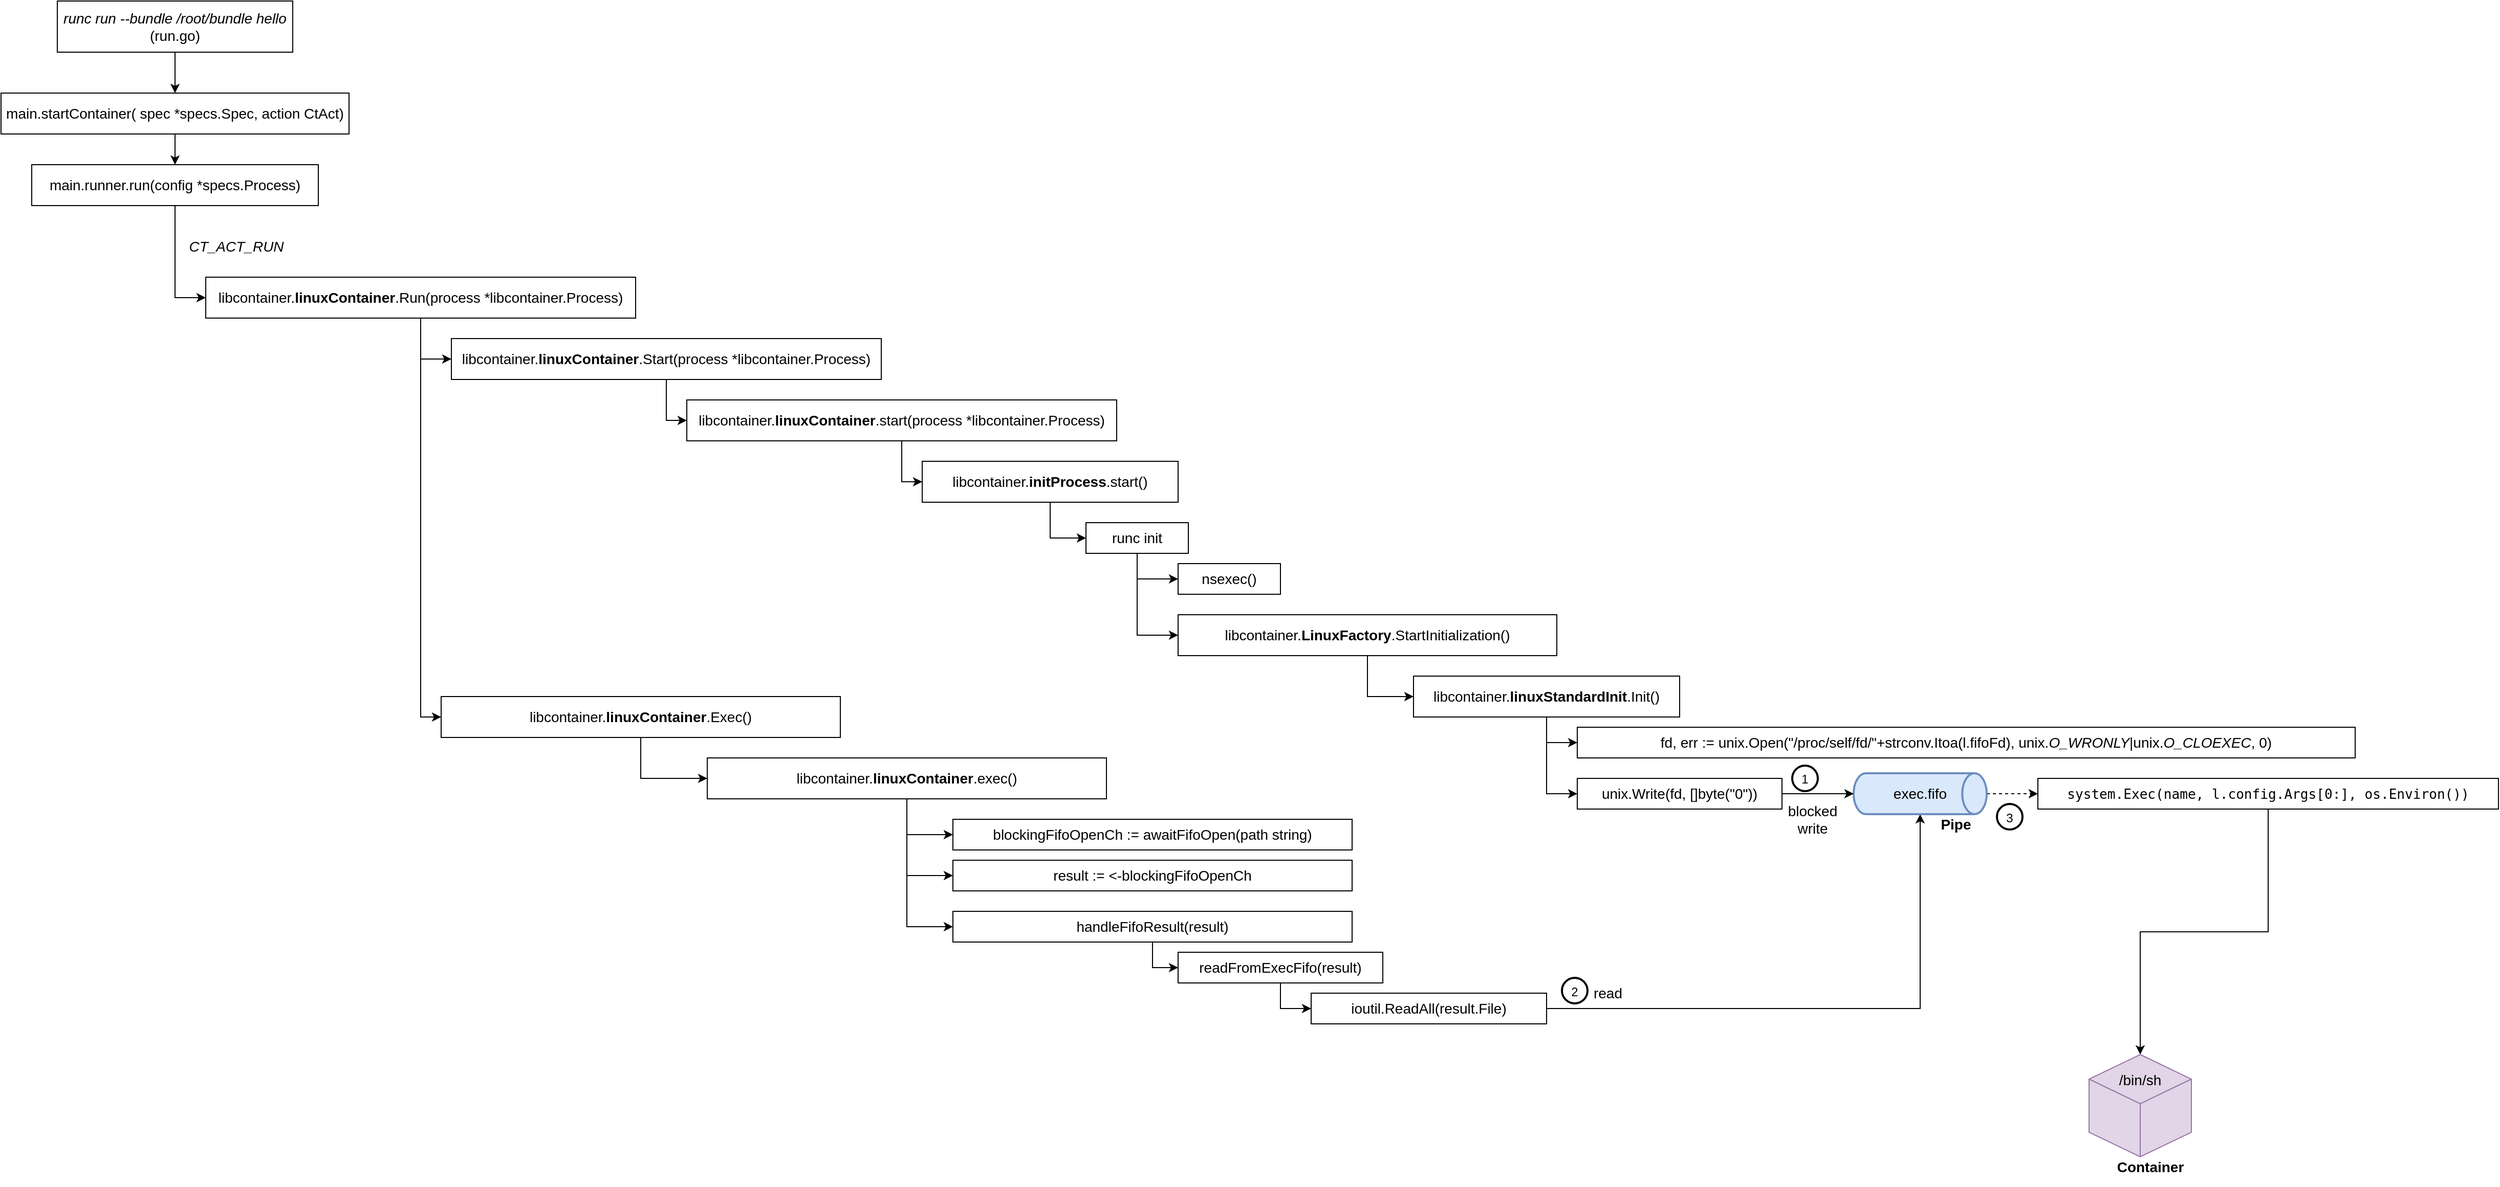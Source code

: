 <mxfile version="14.1.8" type="device" pages="4"><diagram id="EECSvuI86Qw0Vn2H_ppk" name="runc run"><mxGraphModel dx="2706" dy="795" grid="1" gridSize="10" guides="1" tooltips="1" connect="1" arrows="1" fold="1" page="0" pageScale="1" pageWidth="850" pageHeight="1100" math="0" shadow="0"><root><mxCell id="fepcJ7wDNKfzZfdpCEoy-0"/><mxCell id="fepcJ7wDNKfzZfdpCEoy-1" parent="fepcJ7wDNKfzZfdpCEoy-0"/><mxCell id="u0nZilMHx54jwHNf5rwR-0" style="edgeStyle=orthogonalEdgeStyle;rounded=0;orthogonalLoop=1;jettySize=auto;html=1;entryX=0;entryY=0.5;entryDx=0;entryDy=0;fontFamily=Helvetica;fontSize=14;fontColor=#000000;" parent="fepcJ7wDNKfzZfdpCEoy-1" source="u0nZilMHx54jwHNf5rwR-2" target="u0nZilMHx54jwHNf5rwR-10" edge="1"><mxGeometry relative="1" as="geometry"/></mxCell><mxCell id="u0nZilMHx54jwHNf5rwR-1" style="edgeStyle=orthogonalEdgeStyle;rounded=0;orthogonalLoop=1;jettySize=auto;html=1;entryX=0;entryY=0.5;entryDx=0;entryDy=0;fontFamily=Helvetica;fontSize=14;fontColor=#000000;" parent="fepcJ7wDNKfzZfdpCEoy-1" source="u0nZilMHx54jwHNf5rwR-2" target="u0nZilMHx54jwHNf5rwR-11" edge="1"><mxGeometry relative="1" as="geometry"/></mxCell><mxCell id="u0nZilMHx54jwHNf5rwR-2" value="&lt;span style=&quot;font-size: 14px;&quot;&gt;libcontainer.&lt;b style=&quot;font-size: 14px;&quot;&gt;linuxContainer&lt;/b&gt;.Run(process *libcontainer.Process)&lt;/span&gt;" style="rounded=0;whiteSpace=wrap;html=1;fontFamily=Helvetica;fontSize=14;" parent="fepcJ7wDNKfzZfdpCEoy-1" vertex="1"><mxGeometry x="-1080" y="460" width="420" height="40" as="geometry"/></mxCell><mxCell id="u0nZilMHx54jwHNf5rwR-3" style="edgeStyle=orthogonalEdgeStyle;rounded=0;orthogonalLoop=1;jettySize=auto;html=1;entryX=0.5;entryY=0;entryDx=0;entryDy=0;fontFamily=Helvetica;fontSize=14;fontColor=#000000;" parent="fepcJ7wDNKfzZfdpCEoy-1" source="u0nZilMHx54jwHNf5rwR-4" target="u0nZilMHx54jwHNf5rwR-7" edge="1"><mxGeometry relative="1" as="geometry"/></mxCell><mxCell id="u0nZilMHx54jwHNf5rwR-4" value="&lt;font style=&quot;font-size: 14px;&quot;&gt;&lt;span style=&quot;background-color: rgb(255, 255, 255); font-size: 14px;&quot;&gt;main.startContainer( spec *specs.Spec, action CtAct)&lt;/span&gt;&lt;br style=&quot;font-size: 14px;&quot;&gt;&lt;/font&gt;" style="rounded=0;whiteSpace=wrap;html=1;fontStyle=0;fontFamily=Helvetica;fontSize=14;" parent="fepcJ7wDNKfzZfdpCEoy-1" vertex="1"><mxGeometry x="-1280" y="280" width="340" height="40" as="geometry"/></mxCell><mxCell id="u0nZilMHx54jwHNf5rwR-5" value="&lt;div style=&quot;font-size: 14px;&quot;&gt;&lt;span style=&quot;font-style: italic; background-color: rgb(255, 255, 255); font-size: 14px;&quot;&gt;CT_ACT_RUN&lt;/span&gt;&lt;/div&gt;" style="text;html=1;strokeColor=none;fillColor=none;align=center;verticalAlign=middle;whiteSpace=wrap;rounded=0;fontColor=#000000;fontFamily=Helvetica;fontSize=14;" parent="fepcJ7wDNKfzZfdpCEoy-1" vertex="1"><mxGeometry x="-1070" y="420" width="40" height="20" as="geometry"/></mxCell><mxCell id="u0nZilMHx54jwHNf5rwR-6" style="edgeStyle=orthogonalEdgeStyle;rounded=0;orthogonalLoop=1;jettySize=auto;html=1;entryX=0;entryY=0.5;entryDx=0;entryDy=0;fontFamily=Helvetica;fontSize=14;fontColor=#000000;" parent="fepcJ7wDNKfzZfdpCEoy-1" source="u0nZilMHx54jwHNf5rwR-7" target="u0nZilMHx54jwHNf5rwR-2" edge="1"><mxGeometry relative="1" as="geometry"/></mxCell><mxCell id="u0nZilMHx54jwHNf5rwR-7" value="&lt;span style=&quot;text-align: left; font-size: 14px;&quot;&gt;main.runner.run(config *specs.Process)&lt;/span&gt;" style="rounded=0;whiteSpace=wrap;html=1;fontFamily=Helvetica;fontSize=14;fontColor=#000000;" parent="fepcJ7wDNKfzZfdpCEoy-1" vertex="1"><mxGeometry x="-1250" y="350" width="280" height="40" as="geometry"/></mxCell><mxCell id="u0nZilMHx54jwHNf5rwR-8" style="edgeStyle=orthogonalEdgeStyle;rounded=0;orthogonalLoop=1;jettySize=auto;html=1;fontFamily=Helvetica;fontSize=14;fontColor=#000000;" parent="fepcJ7wDNKfzZfdpCEoy-1" source="u0nZilMHx54jwHNf5rwR-9" target="u0nZilMHx54jwHNf5rwR-4" edge="1"><mxGeometry relative="1" as="geometry"/></mxCell><mxCell id="u0nZilMHx54jwHNf5rwR-9" value="&lt;span style=&quot;text-align: left ; font-size: 14px&quot;&gt;&lt;i&gt;runc run --bundle /root/bundle hello&lt;br style=&quot;font-size: 14px&quot;&gt;&lt;/i&gt;&amp;nbsp;(run.go)&amp;nbsp;&lt;/span&gt;" style="rounded=0;whiteSpace=wrap;html=1;fontFamily=Helvetica;fontSize=14;fontColor=#000000;" parent="fepcJ7wDNKfzZfdpCEoy-1" vertex="1"><mxGeometry x="-1225" y="190" width="230" height="50" as="geometry"/></mxCell><mxCell id="jcoTfwv7Aaf6OpW4WkB0-15" style="edgeStyle=orthogonalEdgeStyle;rounded=0;orthogonalLoop=1;jettySize=auto;html=1;entryX=0;entryY=0.5;entryDx=0;entryDy=0;fontFamily=Helvetica;fontSize=14;fontColor=#000000;" parent="fepcJ7wDNKfzZfdpCEoy-1" source="u0nZilMHx54jwHNf5rwR-10" target="jcoTfwv7Aaf6OpW4WkB0-10" edge="1"><mxGeometry relative="1" as="geometry"/></mxCell><mxCell id="u0nZilMHx54jwHNf5rwR-10" value="&lt;font style=&quot;font-size: 14px;&quot;&gt;&lt;span style=&quot;font-size: 14px;&quot;&gt;libcontainer.&lt;b style=&quot;font-size: 14px;&quot;&gt;linux&lt;/b&gt;&lt;/span&gt;&lt;b style=&quot;font-size: 14px;&quot;&gt;&lt;font style=&quot;font-size: 14px;&quot;&gt;Container&lt;/font&gt;&lt;/b&gt;&lt;span style=&quot;font-size: 14px;&quot;&gt;.Start(process *libcontainer.Process)&lt;/span&gt;&lt;/font&gt;" style="rounded=0;whiteSpace=wrap;html=1;fontFamily=Helvetica;fontSize=14;" parent="fepcJ7wDNKfzZfdpCEoy-1" vertex="1"><mxGeometry x="-840" y="520" width="420" height="40" as="geometry"/></mxCell><mxCell id="3cAX4kOjsNiWgZDIQVQN-1" style="edgeStyle=orthogonalEdgeStyle;rounded=0;orthogonalLoop=1;jettySize=auto;html=1;entryX=0;entryY=0.5;entryDx=0;entryDy=0;fontFamily=Helvetica;fontSize=14;fontColor=#000000;" parent="fepcJ7wDNKfzZfdpCEoy-1" source="u0nZilMHx54jwHNf5rwR-11" target="3cAX4kOjsNiWgZDIQVQN-0" edge="1"><mxGeometry relative="1" as="geometry"/></mxCell><mxCell id="u0nZilMHx54jwHNf5rwR-11" value="&lt;font style=&quot;font-size: 14px;&quot;&gt;&lt;span style=&quot;font-size: 14px;&quot;&gt;libcontainer.&lt;b style=&quot;font-size: 14px;&quot;&gt;linux&lt;/b&gt;&lt;/span&gt;&lt;b style=&quot;font-size: 14px;&quot;&gt;&lt;font style=&quot;font-size: 14px;&quot;&gt;Container&lt;/font&gt;&lt;/b&gt;&lt;span style=&quot;font-size: 14px;&quot;&gt;.Exec()&lt;/span&gt;&lt;/font&gt;" style="rounded=0;whiteSpace=wrap;html=1;fontFamily=Helvetica;align=center;fontSize=14;" parent="fepcJ7wDNKfzZfdpCEoy-1" vertex="1"><mxGeometry x="-850" y="870" width="390" height="40" as="geometry"/></mxCell><mxCell id="jcoTfwv7Aaf6OpW4WkB0-9" style="edgeStyle=orthogonalEdgeStyle;rounded=0;orthogonalLoop=1;jettySize=auto;html=1;entryX=0;entryY=0.5;entryDx=0;entryDy=0;fontFamily=Helvetica;fontSize=14;fontColor=#000000;" parent="fepcJ7wDNKfzZfdpCEoy-1" source="jcoTfwv7Aaf6OpW4WkB0-10" target="jcoTfwv7Aaf6OpW4WkB0-12" edge="1"><mxGeometry relative="1" as="geometry"/></mxCell><mxCell id="jcoTfwv7Aaf6OpW4WkB0-10" value="&lt;font style=&quot;font-size: 14px;&quot;&gt;libcontainer.&lt;b style=&quot;font-size: 14px;&quot;&gt;linuxContainer&lt;/b&gt;.start(process *libcontainer.Process)&lt;/font&gt;" style="rounded=0;whiteSpace=wrap;html=1;fontFamily=Helvetica;fontSize=14;" parent="fepcJ7wDNKfzZfdpCEoy-1" vertex="1"><mxGeometry x="-610" y="580" width="420" height="40" as="geometry"/></mxCell><mxCell id="jcoTfwv7Aaf6OpW4WkB0-11" style="edgeStyle=orthogonalEdgeStyle;rounded=0;orthogonalLoop=1;jettySize=auto;html=1;entryX=0;entryY=0.5;entryDx=0;entryDy=0;fontFamily=Helvetica;fontSize=14;fontColor=#000000;" parent="fepcJ7wDNKfzZfdpCEoy-1" source="jcoTfwv7Aaf6OpW4WkB0-12" target="jcoTfwv7Aaf6OpW4WkB0-13" edge="1"><mxGeometry relative="1" as="geometry"/></mxCell><mxCell id="jcoTfwv7Aaf6OpW4WkB0-12" value="&lt;span style=&quot;font-size: 14px;&quot;&gt;libcontainer.&lt;/span&gt;&lt;span style=&quot;font-size: 14px;&quot;&gt;&lt;b style=&quot;font-size: 14px;&quot;&gt;initProcess&lt;/b&gt;&lt;/span&gt;&lt;span style=&quot;font-size: 14px;&quot;&gt;.start()&lt;/span&gt;" style="rounded=0;whiteSpace=wrap;html=1;fontFamily=Helvetica;fontSize=14;" parent="fepcJ7wDNKfzZfdpCEoy-1" vertex="1"><mxGeometry x="-380" y="640" width="250" height="40" as="geometry"/></mxCell><mxCell id="49Pu-kH6dIQPWPvDcWph-2" style="edgeStyle=orthogonalEdgeStyle;rounded=0;orthogonalLoop=1;jettySize=auto;html=1;entryX=0;entryY=0.5;entryDx=0;entryDy=0;startArrow=none;startFill=0;fontFamily=Helvetica;fontSize=14;fontColor=#000000;" parent="fepcJ7wDNKfzZfdpCEoy-1" source="jcoTfwv7Aaf6OpW4WkB0-13" target="49Pu-kH6dIQPWPvDcWph-0" edge="1"><mxGeometry relative="1" as="geometry"><mxPoint x="-180" y="830" as="sourcePoint"/></mxGeometry></mxCell><mxCell id="49Pu-kH6dIQPWPvDcWph-6" style="edgeStyle=orthogonalEdgeStyle;rounded=0;orthogonalLoop=1;jettySize=auto;html=1;entryX=0;entryY=0.5;entryDx=0;entryDy=0;startArrow=none;startFill=0;fontFamily=Helvetica;fontSize=14;fontColor=#000000;" parent="fepcJ7wDNKfzZfdpCEoy-1" source="jcoTfwv7Aaf6OpW4WkB0-13" target="49Pu-kH6dIQPWPvDcWph-5" edge="1"><mxGeometry relative="1" as="geometry"/></mxCell><mxCell id="jcoTfwv7Aaf6OpW4WkB0-13" value="&lt;span style=&quot;font-size: 14px;&quot;&gt;runc init&lt;/span&gt;" style="rounded=0;whiteSpace=wrap;html=1;fontFamily=Helvetica;fontSize=14;" parent="fepcJ7wDNKfzZfdpCEoy-1" vertex="1"><mxGeometry x="-220" y="700" width="100" height="30" as="geometry"/></mxCell><mxCell id="3cAX4kOjsNiWgZDIQVQN-4" style="edgeStyle=orthogonalEdgeStyle;rounded=0;orthogonalLoop=1;jettySize=auto;html=1;entryX=0;entryY=0.5;entryDx=0;entryDy=0;fontFamily=Helvetica;fontSize=14;fontColor=#000000;" parent="fepcJ7wDNKfzZfdpCEoy-1" source="3cAX4kOjsNiWgZDIQVQN-0" target="3cAX4kOjsNiWgZDIQVQN-3" edge="1"><mxGeometry relative="1" as="geometry"/></mxCell><mxCell id="3cAX4kOjsNiWgZDIQVQN-6" style="edgeStyle=orthogonalEdgeStyle;rounded=0;orthogonalLoop=1;jettySize=auto;html=1;entryX=0;entryY=0.5;entryDx=0;entryDy=0;fontFamily=Helvetica;fontSize=14;fontColor=#000000;" parent="fepcJ7wDNKfzZfdpCEoy-1" source="3cAX4kOjsNiWgZDIQVQN-0" target="3cAX4kOjsNiWgZDIQVQN-5" edge="1"><mxGeometry relative="1" as="geometry"/></mxCell><mxCell id="3cAX4kOjsNiWgZDIQVQN-12" style="edgeStyle=orthogonalEdgeStyle;rounded=0;orthogonalLoop=1;jettySize=auto;html=1;entryX=0;entryY=0.5;entryDx=0;entryDy=0;fontFamily=Helvetica;fontSize=14;fontColor=#000000;" parent="fepcJ7wDNKfzZfdpCEoy-1" source="3cAX4kOjsNiWgZDIQVQN-0" target="3cAX4kOjsNiWgZDIQVQN-11" edge="1"><mxGeometry relative="1" as="geometry"/></mxCell><mxCell id="3cAX4kOjsNiWgZDIQVQN-0" value="&lt;font style=&quot;font-size: 14px;&quot;&gt;&lt;span style=&quot;font-size: 14px;&quot;&gt;libcontainer.&lt;b style=&quot;font-size: 14px;&quot;&gt;linux&lt;/b&gt;&lt;/span&gt;&lt;b style=&quot;font-size: 14px;&quot;&gt;&lt;font style=&quot;font-size: 14px;&quot;&gt;Container&lt;/font&gt;&lt;/b&gt;&lt;span style=&quot;font-size: 14px;&quot;&gt;.exec()&lt;/span&gt;&lt;/font&gt;" style="rounded=0;whiteSpace=wrap;html=1;fontFamily=Helvetica;align=center;fontSize=14;" parent="fepcJ7wDNKfzZfdpCEoy-1" vertex="1"><mxGeometry x="-590" y="930" width="390" height="40" as="geometry"/></mxCell><mxCell id="3cAX4kOjsNiWgZDIQVQN-8" style="edgeStyle=orthogonalEdgeStyle;rounded=0;orthogonalLoop=1;jettySize=auto;html=1;entryX=0;entryY=0.5;entryDx=0;entryDy=0;fontFamily=Helvetica;fontSize=14;fontColor=#000000;" parent="fepcJ7wDNKfzZfdpCEoy-1" source="3cAX4kOjsNiWgZDIQVQN-3" target="3cAX4kOjsNiWgZDIQVQN-7" edge="1"><mxGeometry relative="1" as="geometry"/></mxCell><mxCell id="3cAX4kOjsNiWgZDIQVQN-3" value="&lt;div style=&quot;font-size: 14px;&quot;&gt;&lt;div style=&quot;font-size: 14px;&quot;&gt;&lt;div style=&quot;font-size: 14px;&quot;&gt;handleFifoResult(result)&lt;/div&gt;&lt;/div&gt;&lt;/div&gt;" style="rounded=0;whiteSpace=wrap;html=1;fontFamily=Helvetica;align=center;fontSize=14;" parent="fepcJ7wDNKfzZfdpCEoy-1" vertex="1"><mxGeometry x="-350" y="1080" width="390" height="30" as="geometry"/></mxCell><mxCell id="3cAX4kOjsNiWgZDIQVQN-5" value="&lt;div style=&quot;font-size: 14px;&quot;&gt;&lt;div style=&quot;font-size: 14px;&quot;&gt;&lt;span style=&quot;background-color: rgb(255, 255, 255); font-size: 14px;&quot;&gt;&lt;span style=&quot;font-size: 14px;&quot;&gt;blockingFifoOpenCh := &lt;/span&gt;awaitFifoOpen(path string)&lt;/span&gt;&lt;/div&gt;&lt;/div&gt;" style="rounded=0;whiteSpace=wrap;html=1;fontFamily=Helvetica;align=center;fontSize=14;" parent="fepcJ7wDNKfzZfdpCEoy-1" vertex="1"><mxGeometry x="-350" y="990" width="390" height="30" as="geometry"/></mxCell><mxCell id="49Pu-kH6dIQPWPvDcWph-23" style="edgeStyle=orthogonalEdgeStyle;rounded=0;orthogonalLoop=1;jettySize=auto;html=1;entryX=0;entryY=0.5;entryDx=0;entryDy=0;startArrow=none;startFill=0;endArrow=classic;endFill=1;fontFamily=Helvetica;fontSize=14;fontColor=#000000;" parent="fepcJ7wDNKfzZfdpCEoy-1" source="3cAX4kOjsNiWgZDIQVQN-7" target="3cAX4kOjsNiWgZDIQVQN-19" edge="1"><mxGeometry relative="1" as="geometry"/></mxCell><mxCell id="3cAX4kOjsNiWgZDIQVQN-7" value="&lt;div style=&quot;font-size: 14px;&quot;&gt;&lt;span style=&quot;background-color: rgb(255, 255, 255); font-size: 14px;&quot;&gt;readFromExecFifo(result)&lt;/span&gt;&lt;/div&gt;" style="rounded=0;whiteSpace=wrap;html=1;fontFamily=Helvetica;align=center;fontSize=14;" parent="fepcJ7wDNKfzZfdpCEoy-1" vertex="1"><mxGeometry x="-130" y="1120" width="200" height="30" as="geometry"/></mxCell><mxCell id="3cAX4kOjsNiWgZDIQVQN-11" value="&lt;div style=&quot;font-size: 14px;&quot;&gt;&lt;div style=&quot;font-size: 14px;&quot;&gt;&lt;span style=&quot;background-color: rgb(255, 255, 255); font-size: 14px;&quot;&gt;result := &amp;lt;-blockingFifoOpenCh&lt;/span&gt;&lt;/div&gt;&lt;/div&gt;" style="rounded=0;whiteSpace=wrap;html=1;fontFamily=Helvetica;align=center;fontSize=14;" parent="fepcJ7wDNKfzZfdpCEoy-1" vertex="1"><mxGeometry x="-350" y="1030" width="390" height="30" as="geometry"/></mxCell><mxCell id="49Pu-kH6dIQPWPvDcWph-17" style="edgeStyle=orthogonalEdgeStyle;rounded=0;orthogonalLoop=1;jettySize=auto;html=1;startArrow=none;startFill=0;fontFamily=Helvetica;fontSize=14;fontColor=#000000;" parent="fepcJ7wDNKfzZfdpCEoy-1" source="3cAX4kOjsNiWgZDIQVQN-19" target="3cAX4kOjsNiWgZDIQVQN-22" edge="1"><mxGeometry relative="1" as="geometry"/></mxCell><mxCell id="3cAX4kOjsNiWgZDIQVQN-19" value="&lt;div style=&quot;font-size: 14px;&quot;&gt;ioutil.ReadAll(result.File)&lt;/div&gt;" style="rounded=0;whiteSpace=wrap;html=1;fontFamily=Helvetica;align=center;fontSize=14;" parent="fepcJ7wDNKfzZfdpCEoy-1" vertex="1"><mxGeometry y="1160" width="230" height="30" as="geometry"/></mxCell><mxCell id="49Pu-kH6dIQPWPvDcWph-39" style="edgeStyle=orthogonalEdgeStyle;rounded=0;orthogonalLoop=1;jettySize=auto;html=1;startArrow=none;startFill=0;endArrow=classic;endFill=1;fontFamily=Helvetica;fontSize=14;fontColor=#000000;dashed=1;" parent="fepcJ7wDNKfzZfdpCEoy-1" source="3cAX4kOjsNiWgZDIQVQN-22" target="49Pu-kH6dIQPWPvDcWph-26" edge="1"><mxGeometry relative="1" as="geometry"/></mxCell><mxCell id="3cAX4kOjsNiWgZDIQVQN-22" value="&lt;span style=&quot;font-size: 14px;&quot;&gt;exec.fifo&lt;/span&gt;" style="strokeWidth=2;html=1;shape=mxgraph.flowchart.direct_data;whiteSpace=wrap;fontFamily=Helvetica;fontSize=14;align=center;fillColor=#dae8fc;strokeColor=#6c8ebf;" parent="fepcJ7wDNKfzZfdpCEoy-1" vertex="1"><mxGeometry x="530" y="945" width="130" height="40" as="geometry"/></mxCell><mxCell id="49Pu-kH6dIQPWPvDcWph-0" value="&lt;span style=&quot;font-size: 14px;&quot;&gt;nsexec()&lt;/span&gt;" style="rounded=0;whiteSpace=wrap;html=1;fontFamily=Helvetica;fontSize=14;" parent="fepcJ7wDNKfzZfdpCEoy-1" vertex="1"><mxGeometry x="-130" y="740" width="100" height="30" as="geometry"/></mxCell><mxCell id="49Pu-kH6dIQPWPvDcWph-9" style="edgeStyle=orthogonalEdgeStyle;rounded=0;orthogonalLoop=1;jettySize=auto;html=1;entryX=0;entryY=0.5;entryDx=0;entryDy=0;startArrow=none;startFill=0;fontFamily=Helvetica;fontSize=14;fontColor=#000000;" parent="fepcJ7wDNKfzZfdpCEoy-1" source="49Pu-kH6dIQPWPvDcWph-5" target="49Pu-kH6dIQPWPvDcWph-8" edge="1"><mxGeometry relative="1" as="geometry"/></mxCell><mxCell id="49Pu-kH6dIQPWPvDcWph-5" value="&lt;font style=&quot;font-size: 14px;&quot;&gt;libcontainer.&lt;b style=&quot;font-size: 14px;&quot;&gt;LinuxFactory&lt;/b&gt;.&lt;span style=&quot;font-size: 14px;&quot;&gt;StartInitialization&lt;/span&gt;()&lt;br style=&quot;font-size: 14px;&quot;&gt;&lt;/font&gt;" style="rounded=0;whiteSpace=wrap;html=1;fontFamily=Helvetica;fontSize=14;" parent="fepcJ7wDNKfzZfdpCEoy-1" vertex="1"><mxGeometry x="-130" y="790" width="370" height="40" as="geometry"/></mxCell><mxCell id="49Pu-kH6dIQPWPvDcWph-14" style="edgeStyle=orthogonalEdgeStyle;rounded=0;orthogonalLoop=1;jettySize=auto;html=1;entryX=0;entryY=0.5;entryDx=0;entryDy=0;startArrow=none;startFill=0;fontFamily=Helvetica;fontSize=14;fontColor=#000000;" parent="fepcJ7wDNKfzZfdpCEoy-1" source="49Pu-kH6dIQPWPvDcWph-8" target="49Pu-kH6dIQPWPvDcWph-13" edge="1"><mxGeometry relative="1" as="geometry"/></mxCell><mxCell id="49Pu-kH6dIQPWPvDcWph-15" style="edgeStyle=orthogonalEdgeStyle;rounded=0;orthogonalLoop=1;jettySize=auto;html=1;entryX=0;entryY=0.5;entryDx=0;entryDy=0;startArrow=none;startFill=0;fontFamily=Helvetica;fontSize=14;fontColor=#000000;" parent="fepcJ7wDNKfzZfdpCEoy-1" source="49Pu-kH6dIQPWPvDcWph-8" target="49Pu-kH6dIQPWPvDcWph-10" edge="1"><mxGeometry relative="1" as="geometry"/></mxCell><mxCell id="49Pu-kH6dIQPWPvDcWph-8" value="&lt;font style=&quot;font-size: 14px;&quot;&gt;libcontainer.&lt;b style=&quot;font-size: 14px;&quot;&gt;linuxStandardInit&lt;/b&gt;.&lt;span style=&quot;font-size: 14px;&quot;&gt;Init&lt;/span&gt;()&lt;br style=&quot;font-size: 14px;&quot;&gt;&lt;/font&gt;" style="rounded=0;whiteSpace=wrap;html=1;fontFamily=Helvetica;fontSize=14;" parent="fepcJ7wDNKfzZfdpCEoy-1" vertex="1"><mxGeometry x="100" y="850" width="260" height="40" as="geometry"/></mxCell><mxCell id="49Pu-kH6dIQPWPvDcWph-16" style="edgeStyle=orthogonalEdgeStyle;rounded=0;orthogonalLoop=1;jettySize=auto;html=1;startArrow=none;startFill=0;fontFamily=Helvetica;fontSize=14;fontColor=#000000;" parent="fepcJ7wDNKfzZfdpCEoy-1" source="49Pu-kH6dIQPWPvDcWph-10" target="3cAX4kOjsNiWgZDIQVQN-22" edge="1"><mxGeometry relative="1" as="geometry"/></mxCell><mxCell id="49Pu-kH6dIQPWPvDcWph-10" value="&lt;font style=&quot;font-size: 14px;&quot;&gt;unix.Write(fd, []byte(&quot;0&quot;))&lt;br style=&quot;font-size: 14px;&quot;&gt;&lt;/font&gt;" style="rounded=0;whiteSpace=wrap;html=1;fontFamily=Helvetica;fontSize=14;" parent="fepcJ7wDNKfzZfdpCEoy-1" vertex="1"><mxGeometry x="260" y="950" width="200" height="30" as="geometry"/></mxCell><mxCell id="49Pu-kH6dIQPWPvDcWph-13" value="&lt;font style=&quot;font-size: 14px;&quot;&gt;&lt;div style=&quot;text-align: left; font-size: 14px; background-color: rgb(255, 255, 255);&quot;&gt;fd, err := unix.Open(&quot;/proc/self/fd/&quot;+strconv.Itoa(l.fifoFd), unix.&lt;span style=&quot;font-style: italic; font-size: 14px;&quot;&gt;O_WRONLY&lt;/span&gt;|unix.&lt;span style=&quot;font-style: italic; font-size: 14px;&quot;&gt;O_CLOEXEC&lt;/span&gt;, 0)&lt;/div&gt;&lt;/font&gt;" style="rounded=0;whiteSpace=wrap;html=1;fontFamily=Helvetica;fontSize=14;" parent="fepcJ7wDNKfzZfdpCEoy-1" vertex="1"><mxGeometry x="260" y="900" width="760" height="30" as="geometry"/></mxCell><mxCell id="49Pu-kH6dIQPWPvDcWph-18" value="blocked write" style="text;html=1;strokeColor=none;fillColor=none;align=center;verticalAlign=middle;whiteSpace=wrap;rounded=0;fontFamily=Helvetica;fontSize=14;fontColor=#000000;" parent="fepcJ7wDNKfzZfdpCEoy-1" vertex="1"><mxGeometry x="470" y="980" width="40" height="20" as="geometry"/></mxCell><mxCell id="49Pu-kH6dIQPWPvDcWph-21" value="read" style="text;html=1;strokeColor=none;fillColor=none;align=center;verticalAlign=middle;whiteSpace=wrap;rounded=0;fontFamily=Helvetica;fontSize=14;fontColor=#000000;" parent="fepcJ7wDNKfzZfdpCEoy-1" vertex="1"><mxGeometry x="270" y="1150" width="40" height="20" as="geometry"/></mxCell><mxCell id="49Pu-kH6dIQPWPvDcWph-33" style="edgeStyle=orthogonalEdgeStyle;rounded=0;orthogonalLoop=1;jettySize=auto;html=1;startArrow=none;startFill=0;endArrow=classic;endFill=1;fontFamily=Helvetica;fontSize=14;fontColor=#000000;" parent="fepcJ7wDNKfzZfdpCEoy-1" source="49Pu-kH6dIQPWPvDcWph-26" target="49Pu-kH6dIQPWPvDcWph-29" edge="1"><mxGeometry relative="1" as="geometry"/></mxCell><mxCell id="49Pu-kH6dIQPWPvDcWph-26" value="&lt;font style=&quot;font-size: 14px&quot;&gt;&lt;div style=&quot;text-align: left ; font-size: 14px&quot;&gt;&lt;pre style=&quot;font-family: &amp;#34;jetbrains mono nl&amp;#34; , monospace ; font-size: 9.8pt ; background-color: rgb(255 , 255 , 255)&quot;&gt;system.Exec(name, l.config.Args[0:], os.Environ())&lt;/pre&gt;&lt;/div&gt;&lt;/font&gt;" style="rounded=0;whiteSpace=wrap;html=1;fontFamily=Helvetica;fontSize=14;" parent="fepcJ7wDNKfzZfdpCEoy-1" vertex="1"><mxGeometry x="710" y="950" width="450" height="30" as="geometry"/></mxCell><mxCell id="49Pu-kH6dIQPWPvDcWph-29" value="" style="html=1;whiteSpace=wrap;shape=isoCube2;backgroundOutline=1;isoAngle=15;fontFamily=Helvetica;fontSize=14;align=center;fillColor=#e1d5e7;strokeColor=#9673a6;" parent="fepcJ7wDNKfzZfdpCEoy-1" vertex="1"><mxGeometry x="760" y="1220" width="100" height="100" as="geometry"/></mxCell><mxCell id="49Pu-kH6dIQPWPvDcWph-30" value="/bin/sh" style="text;html=1;align=center;verticalAlign=middle;whiteSpace=wrap;rounded=0;fontFamily=Helvetica;fontSize=14;" parent="fepcJ7wDNKfzZfdpCEoy-1" vertex="1"><mxGeometry x="790" y="1235" width="40" height="20" as="geometry"/></mxCell><mxCell id="49Pu-kH6dIQPWPvDcWph-34" value="&lt;b&gt;Container&lt;/b&gt;" style="text;html=1;strokeColor=none;fillColor=none;align=center;verticalAlign=middle;whiteSpace=wrap;rounded=0;fontFamily=Helvetica;fontSize=14;fontColor=#000000;" parent="fepcJ7wDNKfzZfdpCEoy-1" vertex="1"><mxGeometry x="800" y="1320" width="40" height="20" as="geometry"/></mxCell><mxCell id="49Pu-kH6dIQPWPvDcWph-36" style="edgeStyle=orthogonalEdgeStyle;rounded=0;orthogonalLoop=1;jettySize=auto;html=1;exitX=0.5;exitY=1;exitDx=0;exitDy=0;startArrow=none;startFill=0;endArrow=classic;endFill=1;fontFamily=Helvetica;fontSize=14;fontColor=#000000;" parent="fepcJ7wDNKfzZfdpCEoy-1" source="49Pu-kH6dIQPWPvDcWph-34" target="49Pu-kH6dIQPWPvDcWph-34" edge="1"><mxGeometry relative="1" as="geometry"/></mxCell><mxCell id="49Pu-kH6dIQPWPvDcWph-37" value="&lt;b&gt;Pipe&lt;/b&gt;" style="text;html=1;strokeColor=none;fillColor=none;align=center;verticalAlign=middle;whiteSpace=wrap;rounded=0;fontFamily=Helvetica;fontSize=14;fontColor=#000000;" parent="fepcJ7wDNKfzZfdpCEoy-1" vertex="1"><mxGeometry x="610" y="985" width="40" height="20" as="geometry"/></mxCell><mxCell id="49Pu-kH6dIQPWPvDcWph-41" value="&lt;font style=&quot;font-size: 12px&quot;&gt;1&lt;/font&gt;" style="strokeWidth=2;html=1;shape=mxgraph.flowchart.start_2;whiteSpace=wrap;fontFamily=Helvetica;fontSize=14;fontColor=#000000;align=center;" parent="fepcJ7wDNKfzZfdpCEoy-1" vertex="1"><mxGeometry x="470" y="937.5" width="25" height="25" as="geometry"/></mxCell><mxCell id="49Pu-kH6dIQPWPvDcWph-42" value="&lt;font style=&quot;font-size: 12px&quot;&gt;2&lt;/font&gt;" style="strokeWidth=2;html=1;shape=mxgraph.flowchart.start_2;whiteSpace=wrap;fontFamily=Helvetica;fontSize=14;fontColor=#000000;align=center;" parent="fepcJ7wDNKfzZfdpCEoy-1" vertex="1"><mxGeometry x="245" y="1145" width="25" height="25" as="geometry"/></mxCell><mxCell id="49Pu-kH6dIQPWPvDcWph-43" value="&lt;font style=&quot;font-size: 12px&quot;&gt;3&lt;/font&gt;" style="strokeWidth=2;html=1;shape=mxgraph.flowchart.start_2;whiteSpace=wrap;fontFamily=Helvetica;fontSize=14;fontColor=#000000;align=center;" parent="fepcJ7wDNKfzZfdpCEoy-1" vertex="1"><mxGeometry x="670" y="975" width="25" height="25" as="geometry"/></mxCell></root></mxGraphModel></diagram><diagram name="runc exec" id="8tgLRMI3wPnZ1Vq0NDy0"><mxGraphModel dx="2706" dy="795" grid="1" gridSize="10" guides="1" tooltips="1" connect="1" arrows="1" fold="1" page="0" pageScale="1" pageWidth="850" pageHeight="1100" math="0" shadow="0"><root><mxCell id="Vdtr8OTKukw6gGGDtXrN-0"/><mxCell id="Vdtr8OTKukw6gGGDtXrN-1" parent="Vdtr8OTKukw6gGGDtXrN-0"/><mxCell id="Vdtr8OTKukw6gGGDtXrN-2" style="edgeStyle=orthogonalEdgeStyle;rounded=0;orthogonalLoop=1;jettySize=auto;html=1;entryX=0;entryY=0.5;entryDx=0;entryDy=0;fontFamily=Helvetica;fontSize=14;labelBackgroundColor=#FFFFFF;" parent="Vdtr8OTKukw6gGGDtXrN-1" source="Vdtr8OTKukw6gGGDtXrN-4" target="Vdtr8OTKukw6gGGDtXrN-13" edge="1"><mxGeometry relative="1" as="geometry"/></mxCell><mxCell id="Vdtr8OTKukw6gGGDtXrN-4" value="&lt;span style=&quot;font-size: 14px;&quot;&gt;libcontainer.&lt;b style=&quot;font-size: 14px;&quot;&gt;linuxContainer&lt;/b&gt;.Run(process *libcontainer.Process)&lt;/span&gt;" style="rounded=0;whiteSpace=wrap;html=1;fontFamily=Helvetica;fontSize=14;labelBackgroundColor=#FFFFFF;" parent="Vdtr8OTKukw6gGGDtXrN-1" vertex="1"><mxGeometry x="-1080" y="460" width="420" height="40" as="geometry"/></mxCell><mxCell id="Vdtr8OTKukw6gGGDtXrN-5" style="edgeStyle=orthogonalEdgeStyle;rounded=0;orthogonalLoop=1;jettySize=auto;html=1;entryX=0.5;entryY=0;entryDx=0;entryDy=0;fontFamily=Helvetica;fontSize=14;labelBackgroundColor=#FFFFFF;" parent="Vdtr8OTKukw6gGGDtXrN-1" source="Vdtr8OTKukw6gGGDtXrN-6" target="Vdtr8OTKukw6gGGDtXrN-9" edge="1"><mxGeometry relative="1" as="geometry"/></mxCell><mxCell id="Vdtr8OTKukw6gGGDtXrN-6" value="&lt;font style=&quot;font-size: 14px;&quot;&gt;&lt;span style=&quot;font-size: 14px;&quot;&gt;main.startContainer( spec *specs.Spec, action CtAct)&lt;/span&gt;&lt;br style=&quot;font-size: 14px;&quot;&gt;&lt;/font&gt;" style="rounded=0;whiteSpace=wrap;html=1;fontStyle=0;fontFamily=Helvetica;fontSize=14;labelBackgroundColor=#FFFFFF;" parent="Vdtr8OTKukw6gGGDtXrN-1" vertex="1"><mxGeometry x="-1280" y="280" width="340" height="40" as="geometry"/></mxCell><mxCell id="Vdtr8OTKukw6gGGDtXrN-7" value="&lt;div style=&quot;font-size: 14px;&quot;&gt;&lt;span style=&quot;font-style: italic; font-size: 14px;&quot;&gt;CT_ACT_RUN&lt;/span&gt;&lt;/div&gt;" style="text;html=1;strokeColor=none;fillColor=none;align=center;verticalAlign=middle;whiteSpace=wrap;rounded=0;fontFamily=Helvetica;fontSize=14;labelBackgroundColor=#FFFFFF;" parent="Vdtr8OTKukw6gGGDtXrN-1" vertex="1"><mxGeometry x="-1070" y="420" width="40" height="20" as="geometry"/></mxCell><mxCell id="Vdtr8OTKukw6gGGDtXrN-8" style="edgeStyle=orthogonalEdgeStyle;rounded=0;orthogonalLoop=1;jettySize=auto;html=1;entryX=0;entryY=0.5;entryDx=0;entryDy=0;fontFamily=Helvetica;fontSize=14;labelBackgroundColor=#FFFFFF;" parent="Vdtr8OTKukw6gGGDtXrN-1" source="Vdtr8OTKukw6gGGDtXrN-9" target="Vdtr8OTKukw6gGGDtXrN-4" edge="1"><mxGeometry relative="1" as="geometry"/></mxCell><mxCell id="Vdtr8OTKukw6gGGDtXrN-9" value="&lt;span style=&quot;text-align: left; font-size: 14px;&quot;&gt;main.runner.run(config *specs.Process)&lt;/span&gt;" style="rounded=0;whiteSpace=wrap;html=1;fontFamily=Helvetica;fontSize=14;labelBackgroundColor=#FFFFFF;" parent="Vdtr8OTKukw6gGGDtXrN-1" vertex="1"><mxGeometry x="-1250" y="350" width="280" height="40" as="geometry"/></mxCell><mxCell id="Vdtr8OTKukw6gGGDtXrN-10" style="edgeStyle=orthogonalEdgeStyle;rounded=0;orthogonalLoop=1;jettySize=auto;html=1;fontFamily=Helvetica;fontSize=14;labelBackgroundColor=#FFFFFF;" parent="Vdtr8OTKukw6gGGDtXrN-1" source="Vdtr8OTKukw6gGGDtXrN-11" target="Vdtr8OTKukw6gGGDtXrN-6" edge="1"><mxGeometry relative="1" as="geometry"/></mxCell><mxCell id="Vdtr8OTKukw6gGGDtXrN-11" value="&lt;span style=&quot;text-align: left ; font-size: 14px&quot;&gt;&lt;i&gt;runc exec -t hello /bin/sh&lt;br style=&quot;font-size: 14px&quot;&gt;&lt;/i&gt;&amp;nbsp;(exec.go)&amp;nbsp;&lt;/span&gt;" style="rounded=0;whiteSpace=wrap;html=1;fontFamily=Helvetica;fontSize=14;labelBackgroundColor=#FFFFFF;" parent="Vdtr8OTKukw6gGGDtXrN-1" vertex="1"><mxGeometry x="-1225" y="190" width="230" height="50" as="geometry"/></mxCell><mxCell id="Vdtr8OTKukw6gGGDtXrN-12" style="edgeStyle=orthogonalEdgeStyle;rounded=0;orthogonalLoop=1;jettySize=auto;html=1;entryX=0;entryY=0.5;entryDx=0;entryDy=0;fontFamily=Helvetica;fontSize=14;labelBackgroundColor=#FFFFFF;" parent="Vdtr8OTKukw6gGGDtXrN-1" source="Vdtr8OTKukw6gGGDtXrN-13" target="Vdtr8OTKukw6gGGDtXrN-17" edge="1"><mxGeometry relative="1" as="geometry"/></mxCell><mxCell id="Vdtr8OTKukw6gGGDtXrN-13" value="&lt;font style=&quot;font-size: 14px;&quot;&gt;&lt;span style=&quot;font-size: 14px;&quot;&gt;libcontainer.&lt;b style=&quot;font-size: 14px;&quot;&gt;linux&lt;/b&gt;&lt;/span&gt;&lt;b style=&quot;font-size: 14px;&quot;&gt;&lt;font style=&quot;font-size: 14px;&quot;&gt;Container&lt;/font&gt;&lt;/b&gt;&lt;span style=&quot;font-size: 14px;&quot;&gt;.Start(process *libcontainer.Process)&lt;/span&gt;&lt;/font&gt;" style="rounded=0;whiteSpace=wrap;html=1;fontFamily=Helvetica;fontSize=14;labelBackgroundColor=#FFFFFF;" parent="Vdtr8OTKukw6gGGDtXrN-1" vertex="1"><mxGeometry x="-840" y="520" width="420" height="40" as="geometry"/></mxCell><mxCell id="Vdtr8OTKukw6gGGDtXrN-16" style="edgeStyle=orthogonalEdgeStyle;rounded=0;orthogonalLoop=1;jettySize=auto;html=1;entryX=0;entryY=0.5;entryDx=0;entryDy=0;fontFamily=Helvetica;fontSize=14;labelBackgroundColor=#FFFFFF;" parent="Vdtr8OTKukw6gGGDtXrN-1" source="Vdtr8OTKukw6gGGDtXrN-17" target="Vdtr8OTKukw6gGGDtXrN-19" edge="1"><mxGeometry relative="1" as="geometry"/></mxCell><mxCell id="Vdtr8OTKukw6gGGDtXrN-17" value="&lt;font style=&quot;font-size: 14px;&quot;&gt;libcontainer.&lt;b style=&quot;font-size: 14px;&quot;&gt;linuxContainer&lt;/b&gt;.start(process *libcontainer.Process)&lt;/font&gt;" style="rounded=0;whiteSpace=wrap;html=1;fontFamily=Helvetica;fontSize=14;labelBackgroundColor=#FFFFFF;" parent="Vdtr8OTKukw6gGGDtXrN-1" vertex="1"><mxGeometry x="-610" y="580" width="420" height="40" as="geometry"/></mxCell><mxCell id="Vdtr8OTKukw6gGGDtXrN-18" style="edgeStyle=orthogonalEdgeStyle;rounded=0;orthogonalLoop=1;jettySize=auto;html=1;entryX=0;entryY=0.5;entryDx=0;entryDy=0;fontFamily=Helvetica;fontSize=14;labelBackgroundColor=#FFFFFF;" parent="Vdtr8OTKukw6gGGDtXrN-1" source="Vdtr8OTKukw6gGGDtXrN-19" target="QM-U1V6vV-j5OYdn93KB-0" edge="1"><mxGeometry relative="1" as="geometry"><mxPoint x="-220" y="715" as="targetPoint"/></mxGeometry></mxCell><mxCell id="QM-U1V6vV-j5OYdn93KB-2" style="edgeStyle=orthogonalEdgeStyle;rounded=0;orthogonalLoop=1;jettySize=auto;html=1;entryX=0;entryY=0.5;entryDx=0;entryDy=0;labelBackgroundColor=#FFFFFF;fontFamily=Helvetica;" parent="Vdtr8OTKukw6gGGDtXrN-1" source="Vdtr8OTKukw6gGGDtXrN-19" target="QM-U1V6vV-j5OYdn93KB-1" edge="1"><mxGeometry relative="1" as="geometry"/></mxCell><mxCell id="QM-U1V6vV-j5OYdn93KB-6" style="edgeStyle=orthogonalEdgeStyle;rounded=0;orthogonalLoop=1;jettySize=auto;html=1;entryX=0;entryY=0.5;entryDx=0;entryDy=0;labelBackgroundColor=#FFFFFF;fontSize=14;fontColor=#000000;fontFamily=Helvetica;" parent="Vdtr8OTKukw6gGGDtXrN-1" source="Vdtr8OTKukw6gGGDtXrN-19" target="QM-U1V6vV-j5OYdn93KB-4" edge="1"><mxGeometry relative="1" as="geometry"/></mxCell><mxCell id="QM-U1V6vV-j5OYdn93KB-7" style="edgeStyle=orthogonalEdgeStyle;rounded=0;orthogonalLoop=1;jettySize=auto;html=1;entryX=0;entryY=0.5;entryDx=0;entryDy=0;labelBackgroundColor=#FFFFFF;fontSize=14;fontColor=#000000;fontFamily=Helvetica;" parent="Vdtr8OTKukw6gGGDtXrN-1" source="Vdtr8OTKukw6gGGDtXrN-19" target="QM-U1V6vV-j5OYdn93KB-5" edge="1"><mxGeometry relative="1" as="geometry"/></mxCell><mxCell id="Vdtr8OTKukw6gGGDtXrN-19" value="&lt;span style=&quot;font-size: 14px&quot;&gt;libcontainer.&lt;b&gt;setns&lt;/b&gt;&lt;/span&gt;&lt;span style=&quot;font-size: 14px&quot;&gt;&lt;b style=&quot;font-size: 14px&quot;&gt;Process&lt;/b&gt;&lt;/span&gt;&lt;span style=&quot;font-size: 14px&quot;&gt;.start()&lt;/span&gt;" style="rounded=0;whiteSpace=wrap;html=1;fontFamily=Helvetica;fontSize=14;labelBackgroundColor=#FFFFFF;" parent="Vdtr8OTKukw6gGGDtXrN-1" vertex="1"><mxGeometry x="-380" y="640" width="250" height="40" as="geometry"/></mxCell><mxCell id="QM-U1V6vV-j5OYdn93KB-0" value="&lt;div style=&quot;font-size: 14px;&quot;&gt;&lt;span style=&quot;font-size: 14px;&quot;&gt;io&lt;/span&gt;.&lt;span style=&quot;font-size: 14px;&quot;&gt;Copy&lt;/span&gt;(&lt;span style=&quot;font-size: 14px;&quot;&gt;p&lt;/span&gt;.messageSockPair.parent&lt;span style=&quot;font-size: 14px;&quot;&gt;, &lt;/span&gt;&lt;span style=&quot;font-size: 14px;&quot;&gt;p&lt;/span&gt;.bootstrapData)&lt;/div&gt;" style="rounded=0;whiteSpace=wrap;html=1;labelBackgroundColor=none;fontSize=14;fontFamily=Helvetica;" parent="Vdtr8OTKukw6gGGDtXrN-1" vertex="1"><mxGeometry x="-220" y="750" width="360" height="35" as="geometry"/></mxCell><mxCell id="QM-U1V6vV-j5OYdn93KB-1" value="&lt;div&gt;&lt;div&gt;&lt;font style=&quot;font-size: 14px&quot;&gt;p.cmd.Start()&lt;/font&gt;&lt;/div&gt;&lt;/div&gt;" style="rounded=0;whiteSpace=wrap;html=1;labelBackgroundColor=none;fontFamily=Helvetica;" parent="Vdtr8OTKukw6gGGDtXrN-1" vertex="1"><mxGeometry x="-220" y="700" width="110" height="30" as="geometry"/></mxCell><mxCell id="QM-U1V6vV-j5OYdn93KB-4" value="&lt;div style=&quot;font-size: 9.8pt;&quot;&gt;p.execSetns()&lt;/div&gt;" style="rounded=0;whiteSpace=wrap;html=1;labelBackgroundColor=none;fontSize=14;fontFamily=Helvetica;" parent="Vdtr8OTKukw6gGGDtXrN-1" vertex="1"><mxGeometry x="-220" y="810" width="120" height="30" as="geometry"/></mxCell><mxCell id="QM-U1V6vV-j5OYdn93KB-5" value="&lt;div&gt;&lt;font style=&quot;font-size: 14px&quot;&gt;utils.WriteJSON(p.messageSockPair.parent, p.config)&lt;/font&gt;&lt;/div&gt;" style="rounded=0;whiteSpace=wrap;html=1;labelBackgroundColor=none;fontSize=14;fontColor=#000000;fontFamily=Helvetica;" parent="Vdtr8OTKukw6gGGDtXrN-1" vertex="1"><mxGeometry x="-220" y="860" width="360" height="40" as="geometry"/></mxCell></root></mxGraphModel></diagram><diagram name="runc create" id="i9-Pars7lsC4S4bcp6Bf"><mxGraphModel dx="2626" dy="795" grid="1" gridSize="10" guides="1" tooltips="1" connect="1" arrows="1" fold="1" page="0" pageScale="1" pageWidth="850" pageHeight="1100" math="0" shadow="0"><root><mxCell id="ulORLTOsRIfe7W_8TihY-0"/><mxCell id="ulORLTOsRIfe7W_8TihY-1" parent="ulORLTOsRIfe7W_8TihY-0"/><mxCell id="ulORLTOsRIfe7W_8TihY-5" style="edgeStyle=orthogonalEdgeStyle;rounded=0;orthogonalLoop=1;jettySize=auto;html=1;entryX=0.5;entryY=0;entryDx=0;entryDy=0;fontFamily=Helvetica;fontSize=14;fontColor=#000000;" edge="1" parent="ulORLTOsRIfe7W_8TihY-1" source="ulORLTOsRIfe7W_8TihY-6" target="ulORLTOsRIfe7W_8TihY-9"><mxGeometry relative="1" as="geometry"/></mxCell><mxCell id="ulORLTOsRIfe7W_8TihY-6" value="&lt;font style=&quot;font-size: 14px;&quot;&gt;&lt;span style=&quot;background-color: rgb(255, 255, 255); font-size: 14px;&quot;&gt;main.startContainer( spec *specs.Spec, action CtAct)&lt;/span&gt;&lt;br style=&quot;font-size: 14px;&quot;&gt;&lt;/font&gt;" style="rounded=0;whiteSpace=wrap;html=1;fontStyle=0;fontFamily=Helvetica;fontSize=14;" vertex="1" parent="ulORLTOsRIfe7W_8TihY-1"><mxGeometry x="-1150" y="360" width="340" height="40" as="geometry"/></mxCell><mxCell id="ulORLTOsRIfe7W_8TihY-7" value="&lt;div style=&quot;font-size: 14px&quot;&gt;&lt;span style=&quot;font-style: italic ; background-color: rgb(255 , 255 , 255) ; font-size: 14px&quot;&gt;CT_ACT_CREATE&lt;/span&gt;&lt;/div&gt;" style="text;html=1;strokeColor=none;fillColor=none;align=center;verticalAlign=middle;whiteSpace=wrap;rounded=0;fontColor=#000000;fontFamily=Helvetica;fontSize=14;" vertex="1" parent="ulORLTOsRIfe7W_8TihY-1"><mxGeometry x="-930" y="500" width="40" height="20" as="geometry"/></mxCell><mxCell id="ulORLTOsRIfe7W_8TihY-8" style="edgeStyle=orthogonalEdgeStyle;rounded=0;orthogonalLoop=1;jettySize=auto;html=1;entryX=0;entryY=0.5;entryDx=0;entryDy=0;fontFamily=Helvetica;fontSize=14;fontColor=#000000;exitX=0.5;exitY=1;exitDx=0;exitDy=0;" edge="1" parent="ulORLTOsRIfe7W_8TihY-1" source="ulORLTOsRIfe7W_8TihY-9" target="ulORLTOsRIfe7W_8TihY-13"><mxGeometry relative="1" as="geometry"><mxPoint x="-1080" y="480" as="targetPoint"/></mxGeometry></mxCell><mxCell id="ulORLTOsRIfe7W_8TihY-9" value="&lt;span style=&quot;text-align: left; font-size: 14px;&quot;&gt;main.runner.run(config *specs.Process)&lt;/span&gt;" style="rounded=0;whiteSpace=wrap;html=1;fontFamily=Helvetica;fontSize=14;fontColor=#000000;" vertex="1" parent="ulORLTOsRIfe7W_8TihY-1"><mxGeometry x="-1120" y="430" width="280" height="40" as="geometry"/></mxCell><mxCell id="ulORLTOsRIfe7W_8TihY-10" style="edgeStyle=orthogonalEdgeStyle;rounded=0;orthogonalLoop=1;jettySize=auto;html=1;fontFamily=Helvetica;fontSize=14;fontColor=#000000;" edge="1" parent="ulORLTOsRIfe7W_8TihY-1" source="ulORLTOsRIfe7W_8TihY-11" target="ulORLTOsRIfe7W_8TihY-6"><mxGeometry relative="1" as="geometry"/></mxCell><mxCell id="ulORLTOsRIfe7W_8TihY-11" value="&lt;span style=&quot;text-align: left ; font-size: 14px&quot;&gt;&lt;i&gt;runc create --bundle /root/bundle hello&lt;br style=&quot;font-size: 14px&quot;&gt;&lt;/i&gt;&amp;nbsp;(create.go)&amp;nbsp;&lt;/span&gt;" style="rounded=0;whiteSpace=wrap;html=1;fontFamily=Helvetica;fontSize=14;fontColor=#000000;" vertex="1" parent="ulORLTOsRIfe7W_8TihY-1"><mxGeometry x="-1102.5" y="270" width="245" height="50" as="geometry"/></mxCell><mxCell id="ulORLTOsRIfe7W_8TihY-12" style="edgeStyle=orthogonalEdgeStyle;rounded=0;orthogonalLoop=1;jettySize=auto;html=1;entryX=0;entryY=0.5;entryDx=0;entryDy=0;fontFamily=Helvetica;fontSize=14;fontColor=#000000;" edge="1" parent="ulORLTOsRIfe7W_8TihY-1" source="ulORLTOsRIfe7W_8TihY-13" target="ulORLTOsRIfe7W_8TihY-17"><mxGeometry relative="1" as="geometry"/></mxCell><mxCell id="ulORLTOsRIfe7W_8TihY-13" value="&lt;font style=&quot;font-size: 14px;&quot;&gt;&lt;span style=&quot;font-size: 14px;&quot;&gt;libcontainer.&lt;b style=&quot;font-size: 14px;&quot;&gt;linux&lt;/b&gt;&lt;/span&gt;&lt;b style=&quot;font-size: 14px;&quot;&gt;&lt;font style=&quot;font-size: 14px;&quot;&gt;Container&lt;/font&gt;&lt;/b&gt;&lt;span style=&quot;font-size: 14px;&quot;&gt;.Start(process *libcontainer.Process)&lt;/span&gt;&lt;/font&gt;" style="rounded=0;whiteSpace=wrap;html=1;fontFamily=Helvetica;fontSize=14;" vertex="1" parent="ulORLTOsRIfe7W_8TihY-1"><mxGeometry x="-840" y="520" width="420" height="40" as="geometry"/></mxCell><mxCell id="ulORLTOsRIfe7W_8TihY-16" style="edgeStyle=orthogonalEdgeStyle;rounded=0;orthogonalLoop=1;jettySize=auto;html=1;entryX=0;entryY=0.5;entryDx=0;entryDy=0;fontFamily=Helvetica;fontSize=14;fontColor=#000000;" edge="1" parent="ulORLTOsRIfe7W_8TihY-1" source="ulORLTOsRIfe7W_8TihY-17" target="ulORLTOsRIfe7W_8TihY-19"><mxGeometry relative="1" as="geometry"/></mxCell><mxCell id="ulORLTOsRIfe7W_8TihY-17" value="&lt;font style=&quot;font-size: 14px;&quot;&gt;libcontainer.&lt;b style=&quot;font-size: 14px;&quot;&gt;linuxContainer&lt;/b&gt;.start(process *libcontainer.Process)&lt;/font&gt;" style="rounded=0;whiteSpace=wrap;html=1;fontFamily=Helvetica;fontSize=14;" vertex="1" parent="ulORLTOsRIfe7W_8TihY-1"><mxGeometry x="-610" y="580" width="420" height="40" as="geometry"/></mxCell><mxCell id="ulORLTOsRIfe7W_8TihY-18" style="edgeStyle=orthogonalEdgeStyle;rounded=0;orthogonalLoop=1;jettySize=auto;html=1;entryX=0;entryY=0.5;entryDx=0;entryDy=0;fontFamily=Helvetica;fontSize=14;fontColor=#000000;" edge="1" parent="ulORLTOsRIfe7W_8TihY-1" source="ulORLTOsRIfe7W_8TihY-19" target="ulORLTOsRIfe7W_8TihY-22"><mxGeometry relative="1" as="geometry"/></mxCell><mxCell id="ulORLTOsRIfe7W_8TihY-19" value="&lt;span style=&quot;font-size: 14px;&quot;&gt;libcontainer.&lt;/span&gt;&lt;span style=&quot;font-size: 14px;&quot;&gt;&lt;b style=&quot;font-size: 14px;&quot;&gt;initProcess&lt;/b&gt;&lt;/span&gt;&lt;span style=&quot;font-size: 14px;&quot;&gt;.start()&lt;/span&gt;" style="rounded=0;whiteSpace=wrap;html=1;fontFamily=Helvetica;fontSize=14;" vertex="1" parent="ulORLTOsRIfe7W_8TihY-1"><mxGeometry x="-380" y="640" width="250" height="40" as="geometry"/></mxCell><mxCell id="ulORLTOsRIfe7W_8TihY-20" style="edgeStyle=orthogonalEdgeStyle;rounded=0;orthogonalLoop=1;jettySize=auto;html=1;entryX=0;entryY=0.5;entryDx=0;entryDy=0;startArrow=none;startFill=0;fontFamily=Helvetica;fontSize=14;fontColor=#000000;" edge="1" parent="ulORLTOsRIfe7W_8TihY-1" source="ulORLTOsRIfe7W_8TihY-22" target="ulORLTOsRIfe7W_8TihY-37"><mxGeometry relative="1" as="geometry"><mxPoint x="-180" y="830" as="sourcePoint"/></mxGeometry></mxCell><mxCell id="ulORLTOsRIfe7W_8TihY-21" style="edgeStyle=orthogonalEdgeStyle;rounded=0;orthogonalLoop=1;jettySize=auto;html=1;entryX=0;entryY=0.5;entryDx=0;entryDy=0;startArrow=none;startFill=0;fontFamily=Helvetica;fontSize=14;fontColor=#000000;" edge="1" parent="ulORLTOsRIfe7W_8TihY-1" source="ulORLTOsRIfe7W_8TihY-22" target="ulORLTOsRIfe7W_8TihY-39"><mxGeometry relative="1" as="geometry"/></mxCell><mxCell id="ulORLTOsRIfe7W_8TihY-22" value="&lt;span style=&quot;font-size: 14px;&quot;&gt;runc init&lt;/span&gt;" style="rounded=0;whiteSpace=wrap;html=1;fontFamily=Helvetica;fontSize=14;" vertex="1" parent="ulORLTOsRIfe7W_8TihY-1"><mxGeometry x="-220" y="700" width="100" height="30" as="geometry"/></mxCell><mxCell id="ulORLTOsRIfe7W_8TihY-36" value="&lt;span style=&quot;font-size: 14px;&quot;&gt;exec.fifo&lt;/span&gt;" style="strokeWidth=2;html=1;shape=mxgraph.flowchart.direct_data;whiteSpace=wrap;fontFamily=Helvetica;fontSize=14;align=center;fillColor=#dae8fc;strokeColor=#6c8ebf;" vertex="1" parent="ulORLTOsRIfe7W_8TihY-1"><mxGeometry x="530" y="945" width="130" height="40" as="geometry"/></mxCell><mxCell id="ulORLTOsRIfe7W_8TihY-37" value="&lt;span style=&quot;font-size: 14px;&quot;&gt;nsexec()&lt;/span&gt;" style="rounded=0;whiteSpace=wrap;html=1;fontFamily=Helvetica;fontSize=14;" vertex="1" parent="ulORLTOsRIfe7W_8TihY-1"><mxGeometry x="-130" y="740" width="100" height="30" as="geometry"/></mxCell><mxCell id="ulORLTOsRIfe7W_8TihY-38" style="edgeStyle=orthogonalEdgeStyle;rounded=0;orthogonalLoop=1;jettySize=auto;html=1;entryX=0;entryY=0.5;entryDx=0;entryDy=0;startArrow=none;startFill=0;fontFamily=Helvetica;fontSize=14;fontColor=#000000;" edge="1" parent="ulORLTOsRIfe7W_8TihY-1" source="ulORLTOsRIfe7W_8TihY-39" target="ulORLTOsRIfe7W_8TihY-42"><mxGeometry relative="1" as="geometry"/></mxCell><mxCell id="ulORLTOsRIfe7W_8TihY-39" value="&lt;font style=&quot;font-size: 14px;&quot;&gt;libcontainer.&lt;b style=&quot;font-size: 14px;&quot;&gt;LinuxFactory&lt;/b&gt;.&lt;span style=&quot;font-size: 14px;&quot;&gt;StartInitialization&lt;/span&gt;()&lt;br style=&quot;font-size: 14px;&quot;&gt;&lt;/font&gt;" style="rounded=0;whiteSpace=wrap;html=1;fontFamily=Helvetica;fontSize=14;" vertex="1" parent="ulORLTOsRIfe7W_8TihY-1"><mxGeometry x="-130" y="790" width="370" height="40" as="geometry"/></mxCell><mxCell id="ulORLTOsRIfe7W_8TihY-40" style="edgeStyle=orthogonalEdgeStyle;rounded=0;orthogonalLoop=1;jettySize=auto;html=1;entryX=0;entryY=0.5;entryDx=0;entryDy=0;startArrow=none;startFill=0;fontFamily=Helvetica;fontSize=14;fontColor=#000000;" edge="1" parent="ulORLTOsRIfe7W_8TihY-1" source="ulORLTOsRIfe7W_8TihY-42" target="ulORLTOsRIfe7W_8TihY-45"><mxGeometry relative="1" as="geometry"/></mxCell><mxCell id="ulORLTOsRIfe7W_8TihY-41" style="edgeStyle=orthogonalEdgeStyle;rounded=0;orthogonalLoop=1;jettySize=auto;html=1;entryX=0;entryY=0.5;entryDx=0;entryDy=0;startArrow=none;startFill=0;fontFamily=Helvetica;fontSize=14;fontColor=#000000;" edge="1" parent="ulORLTOsRIfe7W_8TihY-1" source="ulORLTOsRIfe7W_8TihY-42" target="ulORLTOsRIfe7W_8TihY-44"><mxGeometry relative="1" as="geometry"/></mxCell><mxCell id="ulORLTOsRIfe7W_8TihY-42" value="&lt;font style=&quot;font-size: 14px;&quot;&gt;libcontainer.&lt;b style=&quot;font-size: 14px;&quot;&gt;linuxStandardInit&lt;/b&gt;.&lt;span style=&quot;font-size: 14px;&quot;&gt;Init&lt;/span&gt;()&lt;br style=&quot;font-size: 14px;&quot;&gt;&lt;/font&gt;" style="rounded=0;whiteSpace=wrap;html=1;fontFamily=Helvetica;fontSize=14;" vertex="1" parent="ulORLTOsRIfe7W_8TihY-1"><mxGeometry x="100" y="850" width="260" height="40" as="geometry"/></mxCell><mxCell id="ulORLTOsRIfe7W_8TihY-43" style="edgeStyle=orthogonalEdgeStyle;rounded=0;orthogonalLoop=1;jettySize=auto;html=1;startArrow=none;startFill=0;fontFamily=Helvetica;fontSize=14;fontColor=#000000;" edge="1" parent="ulORLTOsRIfe7W_8TihY-1" source="ulORLTOsRIfe7W_8TihY-44" target="ulORLTOsRIfe7W_8TihY-36"><mxGeometry relative="1" as="geometry"/></mxCell><mxCell id="ulORLTOsRIfe7W_8TihY-44" value="&lt;font style=&quot;font-size: 14px;&quot;&gt;unix.Write(fd, []byte(&quot;0&quot;))&lt;br style=&quot;font-size: 14px;&quot;&gt;&lt;/font&gt;" style="rounded=0;whiteSpace=wrap;html=1;fontFamily=Helvetica;fontSize=14;" vertex="1" parent="ulORLTOsRIfe7W_8TihY-1"><mxGeometry x="260" y="950" width="200" height="30" as="geometry"/></mxCell><mxCell id="ulORLTOsRIfe7W_8TihY-45" value="&lt;font style=&quot;font-size: 14px;&quot;&gt;&lt;div style=&quot;text-align: left; font-size: 14px; background-color: rgb(255, 255, 255);&quot;&gt;fd, err := unix.Open(&quot;/proc/self/fd/&quot;+strconv.Itoa(l.fifoFd), unix.&lt;span style=&quot;font-style: italic; font-size: 14px;&quot;&gt;O_WRONLY&lt;/span&gt;|unix.&lt;span style=&quot;font-style: italic; font-size: 14px;&quot;&gt;O_CLOEXEC&lt;/span&gt;, 0)&lt;/div&gt;&lt;/font&gt;" style="rounded=0;whiteSpace=wrap;html=1;fontFamily=Helvetica;fontSize=14;" vertex="1" parent="ulORLTOsRIfe7W_8TihY-1"><mxGeometry x="260" y="900" width="760" height="30" as="geometry"/></mxCell><mxCell id="ulORLTOsRIfe7W_8TihY-46" value="blocked write" style="text;html=1;strokeColor=none;fillColor=none;align=center;verticalAlign=middle;whiteSpace=wrap;rounded=0;fontFamily=Helvetica;fontSize=14;fontColor=#000000;" vertex="1" parent="ulORLTOsRIfe7W_8TihY-1"><mxGeometry x="470" y="980" width="40" height="20" as="geometry"/></mxCell><mxCell id="ulORLTOsRIfe7W_8TihY-54" value="&lt;b&gt;Pipe&lt;/b&gt;" style="text;html=1;strokeColor=none;fillColor=none;align=center;verticalAlign=middle;whiteSpace=wrap;rounded=0;fontFamily=Helvetica;fontSize=14;fontColor=#000000;" vertex="1" parent="ulORLTOsRIfe7W_8TihY-1"><mxGeometry x="610" y="985" width="40" height="20" as="geometry"/></mxCell><mxCell id="ulORLTOsRIfe7W_8TihY-55" value="&lt;font style=&quot;font-size: 12px&quot;&gt;1&lt;/font&gt;" style="strokeWidth=2;html=1;shape=mxgraph.flowchart.start_2;whiteSpace=wrap;fontFamily=Helvetica;fontSize=14;fontColor=#000000;align=center;" vertex="1" parent="ulORLTOsRIfe7W_8TihY-1"><mxGeometry x="470" y="937.5" width="25" height="25" as="geometry"/></mxCell></root></mxGraphModel></diagram><diagram name="runc start" id="HCQF8j6ddlfbGOGsXqG7"><mxGraphModel dx="2626" dy="395" grid="1" gridSize="10" guides="1" tooltips="1" connect="1" arrows="1" fold="1" page="0" pageScale="1" pageWidth="850" pageHeight="1100" math="0" shadow="0"><root><mxCell id="F636dCrFqG-Wi28tHZtX-0"/><mxCell id="F636dCrFqG-Wi28tHZtX-1" parent="F636dCrFqG-Wi28tHZtX-0"/><mxCell id="F636dCrFqG-Wi28tHZtX-4" value="&lt;pre&gt;&lt;span style=&quot;background-color: rgb(255 , 255 , 255)&quot;&gt;&lt;font face=&quot;Helvetica&quot;&gt;container, err := getContainer(context)&lt;/font&gt;&lt;/span&gt;&lt;/pre&gt;" style="rounded=0;whiteSpace=wrap;html=1;fontFamily=Helvetica;fontSize=14;" vertex="1" parent="F636dCrFqG-Wi28tHZtX-1"><mxGeometry x="-850" y="810" width="390" height="40" as="geometry"/></mxCell><mxCell id="F636dCrFqG-Wi28tHZtX-10" style="edgeStyle=orthogonalEdgeStyle;rounded=0;orthogonalLoop=1;jettySize=auto;html=1;fontFamily=Helvetica;fontSize=14;fontColor=#000000;entryX=0;entryY=0.5;entryDx=0;entryDy=0;" edge="1" parent="F636dCrFqG-Wi28tHZtX-1" source="F636dCrFqG-Wi28tHZtX-11" target="F636dCrFqG-Wi28tHZtX-4"><mxGeometry relative="1" as="geometry"><mxPoint x="-900" y="740" as="targetPoint"/></mxGeometry></mxCell><mxCell id="NG44XGan0kwmB32TB2W1-0" style="edgeStyle=orthogonalEdgeStyle;rounded=0;orthogonalLoop=1;jettySize=auto;html=1;entryX=0;entryY=0.5;entryDx=0;entryDy=0;" edge="1" parent="F636dCrFqG-Wi28tHZtX-1" source="F636dCrFqG-Wi28tHZtX-11" target="F636dCrFqG-Wi28tHZtX-15"><mxGeometry relative="1" as="geometry"/></mxCell><mxCell id="F636dCrFqG-Wi28tHZtX-11" value="&lt;span style=&quot;text-align: left ; font-size: 14px&quot;&gt;&lt;i&gt;runc start hello&lt;br style=&quot;font-size: 14px&quot;&gt;&lt;/i&gt;&amp;nbsp;(start.go)&amp;nbsp;&lt;/span&gt;" style="rounded=0;whiteSpace=wrap;html=1;fontFamily=Helvetica;fontSize=14;fontColor=#000000;" vertex="1" parent="F636dCrFqG-Wi28tHZtX-1"><mxGeometry x="-1000" y="720" width="230" height="50" as="geometry"/></mxCell><mxCell id="F636dCrFqG-Wi28tHZtX-14" style="edgeStyle=orthogonalEdgeStyle;rounded=0;orthogonalLoop=1;jettySize=auto;html=1;entryX=0;entryY=0.5;entryDx=0;entryDy=0;fontFamily=Helvetica;fontSize=14;fontColor=#000000;" edge="1" parent="F636dCrFqG-Wi28tHZtX-1" source="F636dCrFqG-Wi28tHZtX-15" target="F636dCrFqG-Wi28tHZtX-26"><mxGeometry relative="1" as="geometry"/></mxCell><mxCell id="F636dCrFqG-Wi28tHZtX-15" value="&lt;font style=&quot;font-size: 14px;&quot;&gt;&lt;span style=&quot;font-size: 14px;&quot;&gt;libcontainer.&lt;b style=&quot;font-size: 14px;&quot;&gt;linux&lt;/b&gt;&lt;/span&gt;&lt;b style=&quot;font-size: 14px;&quot;&gt;&lt;font style=&quot;font-size: 14px;&quot;&gt;Container&lt;/font&gt;&lt;/b&gt;&lt;span style=&quot;font-size: 14px;&quot;&gt;.Exec()&lt;/span&gt;&lt;/font&gt;" style="rounded=0;whiteSpace=wrap;html=1;fontFamily=Helvetica;align=center;fontSize=14;" vertex="1" parent="F636dCrFqG-Wi28tHZtX-1"><mxGeometry x="-850" y="870" width="390" height="40" as="geometry"/></mxCell><mxCell id="F636dCrFqG-Wi28tHZtX-23" style="edgeStyle=orthogonalEdgeStyle;rounded=0;orthogonalLoop=1;jettySize=auto;html=1;entryX=0;entryY=0.5;entryDx=0;entryDy=0;fontFamily=Helvetica;fontSize=14;fontColor=#000000;" edge="1" parent="F636dCrFqG-Wi28tHZtX-1" source="F636dCrFqG-Wi28tHZtX-26" target="F636dCrFqG-Wi28tHZtX-28"><mxGeometry relative="1" as="geometry"/></mxCell><mxCell id="F636dCrFqG-Wi28tHZtX-24" style="edgeStyle=orthogonalEdgeStyle;rounded=0;orthogonalLoop=1;jettySize=auto;html=1;entryX=0;entryY=0.5;entryDx=0;entryDy=0;fontFamily=Helvetica;fontSize=14;fontColor=#000000;" edge="1" parent="F636dCrFqG-Wi28tHZtX-1" source="F636dCrFqG-Wi28tHZtX-26" target="F636dCrFqG-Wi28tHZtX-29"><mxGeometry relative="1" as="geometry"/></mxCell><mxCell id="F636dCrFqG-Wi28tHZtX-25" style="edgeStyle=orthogonalEdgeStyle;rounded=0;orthogonalLoop=1;jettySize=auto;html=1;entryX=0;entryY=0.5;entryDx=0;entryDy=0;fontFamily=Helvetica;fontSize=14;fontColor=#000000;" edge="1" parent="F636dCrFqG-Wi28tHZtX-1" source="F636dCrFqG-Wi28tHZtX-26" target="F636dCrFqG-Wi28tHZtX-32"><mxGeometry relative="1" as="geometry"/></mxCell><mxCell id="F636dCrFqG-Wi28tHZtX-26" value="&lt;font style=&quot;font-size: 14px;&quot;&gt;&lt;span style=&quot;font-size: 14px;&quot;&gt;libcontainer.&lt;b style=&quot;font-size: 14px;&quot;&gt;linux&lt;/b&gt;&lt;/span&gt;&lt;b style=&quot;font-size: 14px;&quot;&gt;&lt;font style=&quot;font-size: 14px;&quot;&gt;Container&lt;/font&gt;&lt;/b&gt;&lt;span style=&quot;font-size: 14px;&quot;&gt;.exec()&lt;/span&gt;&lt;/font&gt;" style="rounded=0;whiteSpace=wrap;html=1;fontFamily=Helvetica;align=center;fontSize=14;" vertex="1" parent="F636dCrFqG-Wi28tHZtX-1"><mxGeometry x="-590" y="930" width="390" height="40" as="geometry"/></mxCell><mxCell id="F636dCrFqG-Wi28tHZtX-27" style="edgeStyle=orthogonalEdgeStyle;rounded=0;orthogonalLoop=1;jettySize=auto;html=1;entryX=0;entryY=0.5;entryDx=0;entryDy=0;fontFamily=Helvetica;fontSize=14;fontColor=#000000;" edge="1" parent="F636dCrFqG-Wi28tHZtX-1" source="F636dCrFqG-Wi28tHZtX-28" target="F636dCrFqG-Wi28tHZtX-31"><mxGeometry relative="1" as="geometry"/></mxCell><mxCell id="F636dCrFqG-Wi28tHZtX-28" value="&lt;div style=&quot;font-size: 14px;&quot;&gt;&lt;div style=&quot;font-size: 14px;&quot;&gt;&lt;div style=&quot;font-size: 14px;&quot;&gt;handleFifoResult(result)&lt;/div&gt;&lt;/div&gt;&lt;/div&gt;" style="rounded=0;whiteSpace=wrap;html=1;fontFamily=Helvetica;align=center;fontSize=14;" vertex="1" parent="F636dCrFqG-Wi28tHZtX-1"><mxGeometry x="-350" y="1080" width="390" height="30" as="geometry"/></mxCell><mxCell id="F636dCrFqG-Wi28tHZtX-29" value="&lt;div style=&quot;font-size: 14px;&quot;&gt;&lt;div style=&quot;font-size: 14px;&quot;&gt;&lt;span style=&quot;background-color: rgb(255, 255, 255); font-size: 14px;&quot;&gt;&lt;span style=&quot;font-size: 14px;&quot;&gt;blockingFifoOpenCh := &lt;/span&gt;awaitFifoOpen(path string)&lt;/span&gt;&lt;/div&gt;&lt;/div&gt;" style="rounded=0;whiteSpace=wrap;html=1;fontFamily=Helvetica;align=center;fontSize=14;" vertex="1" parent="F636dCrFqG-Wi28tHZtX-1"><mxGeometry x="-350" y="990" width="390" height="30" as="geometry"/></mxCell><mxCell id="F636dCrFqG-Wi28tHZtX-30" style="edgeStyle=orthogonalEdgeStyle;rounded=0;orthogonalLoop=1;jettySize=auto;html=1;entryX=0;entryY=0.5;entryDx=0;entryDy=0;startArrow=none;startFill=0;endArrow=classic;endFill=1;fontFamily=Helvetica;fontSize=14;fontColor=#000000;" edge="1" parent="F636dCrFqG-Wi28tHZtX-1" source="F636dCrFqG-Wi28tHZtX-31" target="F636dCrFqG-Wi28tHZtX-34"><mxGeometry relative="1" as="geometry"/></mxCell><mxCell id="F636dCrFqG-Wi28tHZtX-31" value="&lt;div style=&quot;font-size: 14px;&quot;&gt;&lt;span style=&quot;background-color: rgb(255, 255, 255); font-size: 14px;&quot;&gt;readFromExecFifo(result)&lt;/span&gt;&lt;/div&gt;" style="rounded=0;whiteSpace=wrap;html=1;fontFamily=Helvetica;align=center;fontSize=14;" vertex="1" parent="F636dCrFqG-Wi28tHZtX-1"><mxGeometry x="-130" y="1120" width="200" height="30" as="geometry"/></mxCell><mxCell id="F636dCrFqG-Wi28tHZtX-32" value="&lt;div style=&quot;font-size: 14px;&quot;&gt;&lt;div style=&quot;font-size: 14px;&quot;&gt;&lt;span style=&quot;background-color: rgb(255, 255, 255); font-size: 14px;&quot;&gt;result := &amp;lt;-blockingFifoOpenCh&lt;/span&gt;&lt;/div&gt;&lt;/div&gt;" style="rounded=0;whiteSpace=wrap;html=1;fontFamily=Helvetica;align=center;fontSize=14;" vertex="1" parent="F636dCrFqG-Wi28tHZtX-1"><mxGeometry x="-350" y="1030" width="390" height="30" as="geometry"/></mxCell><mxCell id="F636dCrFqG-Wi28tHZtX-33" style="edgeStyle=orthogonalEdgeStyle;rounded=0;orthogonalLoop=1;jettySize=auto;html=1;startArrow=none;startFill=0;fontFamily=Helvetica;fontSize=14;fontColor=#000000;" edge="1" parent="F636dCrFqG-Wi28tHZtX-1" source="F636dCrFqG-Wi28tHZtX-34" target="F636dCrFqG-Wi28tHZtX-36"><mxGeometry relative="1" as="geometry"/></mxCell><mxCell id="F636dCrFqG-Wi28tHZtX-34" value="&lt;div style=&quot;font-size: 14px;&quot;&gt;ioutil.ReadAll(result.File)&lt;/div&gt;" style="rounded=0;whiteSpace=wrap;html=1;fontFamily=Helvetica;align=center;fontSize=14;" vertex="1" parent="F636dCrFqG-Wi28tHZtX-1"><mxGeometry y="1160" width="230" height="30" as="geometry"/></mxCell><mxCell id="F636dCrFqG-Wi28tHZtX-35" style="edgeStyle=orthogonalEdgeStyle;rounded=0;orthogonalLoop=1;jettySize=auto;html=1;startArrow=none;startFill=0;endArrow=classic;endFill=1;fontFamily=Helvetica;fontSize=14;fontColor=#000000;dashed=1;" edge="1" parent="F636dCrFqG-Wi28tHZtX-1" source="F636dCrFqG-Wi28tHZtX-36" target="F636dCrFqG-Wi28tHZtX-49"><mxGeometry relative="1" as="geometry"/></mxCell><mxCell id="F636dCrFqG-Wi28tHZtX-36" value="&lt;span style=&quot;font-size: 14px;&quot;&gt;exec.fifo&lt;/span&gt;" style="strokeWidth=2;html=1;shape=mxgraph.flowchart.direct_data;whiteSpace=wrap;fontFamily=Helvetica;fontSize=14;align=center;fillColor=#dae8fc;strokeColor=#6c8ebf;" vertex="1" parent="F636dCrFqG-Wi28tHZtX-1"><mxGeometry x="530" y="945" width="130" height="40" as="geometry"/></mxCell><mxCell id="F636dCrFqG-Wi28tHZtX-47" value="read" style="text;html=1;strokeColor=none;fillColor=none;align=center;verticalAlign=middle;whiteSpace=wrap;rounded=0;fontFamily=Helvetica;fontSize=14;fontColor=#000000;" vertex="1" parent="F636dCrFqG-Wi28tHZtX-1"><mxGeometry x="270" y="1150" width="40" height="20" as="geometry"/></mxCell><mxCell id="F636dCrFqG-Wi28tHZtX-48" style="edgeStyle=orthogonalEdgeStyle;rounded=0;orthogonalLoop=1;jettySize=auto;html=1;startArrow=none;startFill=0;endArrow=classic;endFill=1;fontFamily=Helvetica;fontSize=14;fontColor=#000000;" edge="1" parent="F636dCrFqG-Wi28tHZtX-1" source="F636dCrFqG-Wi28tHZtX-49" target="F636dCrFqG-Wi28tHZtX-50"><mxGeometry relative="1" as="geometry"/></mxCell><mxCell id="F636dCrFqG-Wi28tHZtX-49" value="&lt;font style=&quot;font-size: 14px&quot;&gt;&lt;div style=&quot;text-align: left ; font-size: 14px&quot;&gt;&lt;pre style=&quot;font-family: &amp;#34;jetbrains mono nl&amp;#34; , monospace ; font-size: 9.8pt ; background-color: rgb(255 , 255 , 255)&quot;&gt;system.Exec(name, l.config.Args[0:], os.Environ())&lt;/pre&gt;&lt;/div&gt;&lt;/font&gt;" style="rounded=0;whiteSpace=wrap;html=1;fontFamily=Helvetica;fontSize=14;" vertex="1" parent="F636dCrFqG-Wi28tHZtX-1"><mxGeometry x="710" y="950" width="450" height="30" as="geometry"/></mxCell><mxCell id="F636dCrFqG-Wi28tHZtX-50" value="" style="html=1;whiteSpace=wrap;shape=isoCube2;backgroundOutline=1;isoAngle=15;fontFamily=Helvetica;fontSize=14;align=center;fillColor=#e1d5e7;strokeColor=#9673a6;" vertex="1" parent="F636dCrFqG-Wi28tHZtX-1"><mxGeometry x="760" y="1220" width="100" height="100" as="geometry"/></mxCell><mxCell id="F636dCrFqG-Wi28tHZtX-51" value="/bin/sh" style="text;html=1;align=center;verticalAlign=middle;whiteSpace=wrap;rounded=0;fontFamily=Helvetica;fontSize=14;" vertex="1" parent="F636dCrFqG-Wi28tHZtX-1"><mxGeometry x="790" y="1235" width="40" height="20" as="geometry"/></mxCell><mxCell id="F636dCrFqG-Wi28tHZtX-52" value="&lt;b&gt;Container&lt;/b&gt;" style="text;html=1;strokeColor=none;fillColor=none;align=center;verticalAlign=middle;whiteSpace=wrap;rounded=0;fontFamily=Helvetica;fontSize=14;fontColor=#000000;" vertex="1" parent="F636dCrFqG-Wi28tHZtX-1"><mxGeometry x="800" y="1320" width="40" height="20" as="geometry"/></mxCell><mxCell id="F636dCrFqG-Wi28tHZtX-53" style="edgeStyle=orthogonalEdgeStyle;rounded=0;orthogonalLoop=1;jettySize=auto;html=1;exitX=0.5;exitY=1;exitDx=0;exitDy=0;startArrow=none;startFill=0;endArrow=classic;endFill=1;fontFamily=Helvetica;fontSize=14;fontColor=#000000;" edge="1" parent="F636dCrFqG-Wi28tHZtX-1" source="F636dCrFqG-Wi28tHZtX-52" target="F636dCrFqG-Wi28tHZtX-52"><mxGeometry relative="1" as="geometry"/></mxCell><mxCell id="F636dCrFqG-Wi28tHZtX-54" value="&lt;b&gt;Pipe&lt;/b&gt;" style="text;html=1;strokeColor=none;fillColor=none;align=center;verticalAlign=middle;whiteSpace=wrap;rounded=0;fontFamily=Helvetica;fontSize=14;fontColor=#000000;" vertex="1" parent="F636dCrFqG-Wi28tHZtX-1"><mxGeometry x="610" y="985" width="40" height="20" as="geometry"/></mxCell><mxCell id="F636dCrFqG-Wi28tHZtX-56" value="&lt;font style=&quot;font-size: 12px&quot;&gt;2&lt;/font&gt;" style="strokeWidth=2;html=1;shape=mxgraph.flowchart.start_2;whiteSpace=wrap;fontFamily=Helvetica;fontSize=14;fontColor=#000000;align=center;" vertex="1" parent="F636dCrFqG-Wi28tHZtX-1"><mxGeometry x="245" y="1145" width="25" height="25" as="geometry"/></mxCell><mxCell id="F636dCrFqG-Wi28tHZtX-57" value="&lt;font style=&quot;font-size: 12px&quot;&gt;3&lt;/font&gt;" style="strokeWidth=2;html=1;shape=mxgraph.flowchart.start_2;whiteSpace=wrap;fontFamily=Helvetica;fontSize=14;fontColor=#000000;align=center;" vertex="1" parent="F636dCrFqG-Wi28tHZtX-1"><mxGeometry x="670" y="975" width="25" height="25" as="geometry"/></mxCell></root></mxGraphModel></diagram></mxfile>